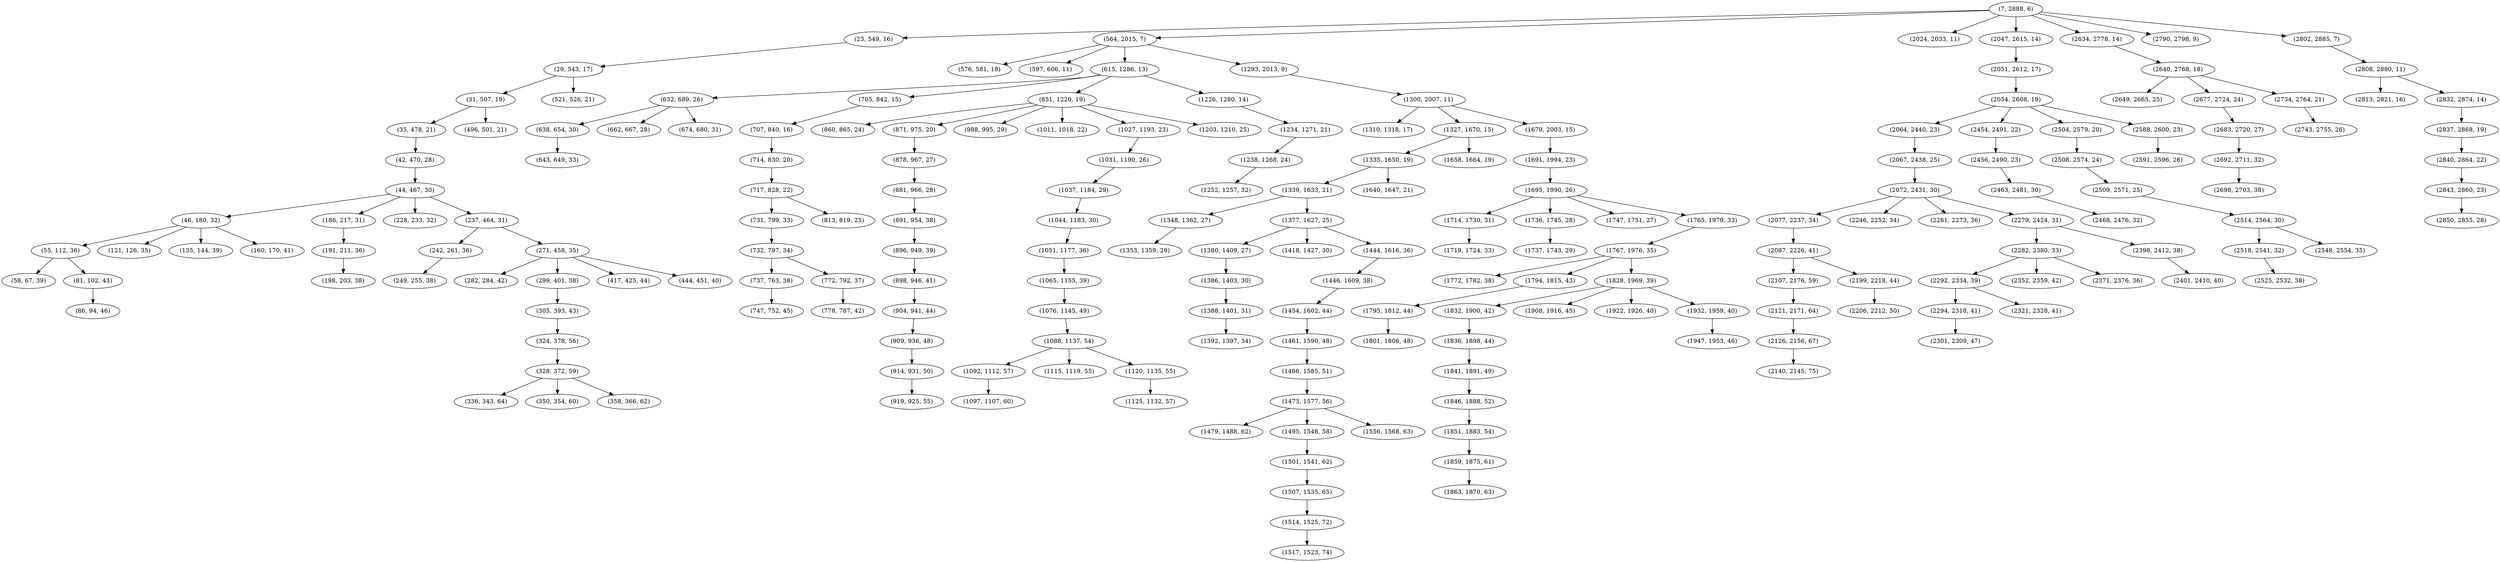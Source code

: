 digraph tree {
    "(7, 2888, 6)";
    "(23, 549, 16)";
    "(29, 543, 17)";
    "(31, 507, 19)";
    "(35, 478, 21)";
    "(42, 470, 28)";
    "(44, 467, 30)";
    "(46, 180, 32)";
    "(55, 112, 36)";
    "(58, 67, 39)";
    "(81, 102, 43)";
    "(86, 94, 46)";
    "(121, 126, 35)";
    "(135, 144, 39)";
    "(160, 170, 41)";
    "(186, 217, 31)";
    "(191, 211, 36)";
    "(198, 203, 38)";
    "(228, 233, 32)";
    "(237, 464, 31)";
    "(242, 261, 36)";
    "(249, 255, 38)";
    "(271, 458, 35)";
    "(282, 284, 42)";
    "(299, 401, 38)";
    "(305, 393, 43)";
    "(324, 378, 56)";
    "(328, 372, 59)";
    "(336, 343, 64)";
    "(350, 354, 60)";
    "(358, 366, 62)";
    "(417, 425, 44)";
    "(444, 451, 40)";
    "(496, 501, 21)";
    "(521, 526, 21)";
    "(564, 2015, 7)";
    "(576, 581, 18)";
    "(597, 606, 11)";
    "(615, 1286, 13)";
    "(632, 689, 26)";
    "(638, 654, 30)";
    "(643, 649, 33)";
    "(662, 667, 28)";
    "(674, 680, 31)";
    "(705, 842, 15)";
    "(707, 840, 16)";
    "(714, 830, 20)";
    "(717, 828, 22)";
    "(731, 799, 33)";
    "(732, 797, 34)";
    "(737, 763, 38)";
    "(747, 752, 45)";
    "(772, 792, 37)";
    "(778, 787, 42)";
    "(813, 819, 25)";
    "(851, 1220, 19)";
    "(860, 865, 24)";
    "(871, 975, 20)";
    "(878, 967, 27)";
    "(881, 966, 28)";
    "(891, 954, 38)";
    "(896, 949, 39)";
    "(898, 946, 41)";
    "(904, 941, 44)";
    "(909, 936, 48)";
    "(914, 931, 50)";
    "(919, 925, 55)";
    "(988, 995, 29)";
    "(1011, 1018, 22)";
    "(1027, 1193, 23)";
    "(1031, 1190, 26)";
    "(1037, 1184, 29)";
    "(1044, 1183, 30)";
    "(1051, 1177, 36)";
    "(1065, 1155, 39)";
    "(1076, 1145, 49)";
    "(1088, 1137, 54)";
    "(1092, 1112, 57)";
    "(1097, 1107, 60)";
    "(1115, 1119, 55)";
    "(1120, 1135, 55)";
    "(1125, 1132, 57)";
    "(1203, 1210, 25)";
    "(1226, 1280, 14)";
    "(1234, 1271, 21)";
    "(1238, 1268, 24)";
    "(1252, 1257, 32)";
    "(1293, 2013, 9)";
    "(1300, 2007, 11)";
    "(1310, 1318, 17)";
    "(1327, 1670, 15)";
    "(1335, 1650, 19)";
    "(1339, 1633, 21)";
    "(1348, 1362, 27)";
    "(1353, 1359, 29)";
    "(1377, 1627, 25)";
    "(1380, 1409, 27)";
    "(1386, 1403, 30)";
    "(1388, 1401, 31)";
    "(1392, 1397, 34)";
    "(1418, 1427, 30)";
    "(1444, 1616, 36)";
    "(1446, 1609, 38)";
    "(1454, 1602, 44)";
    "(1461, 1590, 48)";
    "(1466, 1585, 51)";
    "(1473, 1577, 56)";
    "(1479, 1488, 62)";
    "(1495, 1548, 58)";
    "(1501, 1541, 62)";
    "(1507, 1535, 65)";
    "(1514, 1525, 72)";
    "(1517, 1523, 74)";
    "(1556, 1568, 63)";
    "(1640, 1647, 21)";
    "(1658, 1664, 19)";
    "(1679, 2003, 15)";
    "(1691, 1994, 23)";
    "(1695, 1990, 26)";
    "(1714, 1730, 31)";
    "(1719, 1724, 33)";
    "(1736, 1745, 28)";
    "(1737, 1743, 29)";
    "(1747, 1751, 27)";
    "(1765, 1979, 33)";
    "(1767, 1976, 35)";
    "(1772, 1782, 38)";
    "(1794, 1815, 43)";
    "(1795, 1812, 44)";
    "(1801, 1806, 48)";
    "(1828, 1969, 39)";
    "(1832, 1900, 42)";
    "(1836, 1898, 44)";
    "(1841, 1891, 49)";
    "(1846, 1888, 52)";
    "(1851, 1883, 54)";
    "(1859, 1875, 61)";
    "(1863, 1870, 63)";
    "(1908, 1916, 45)";
    "(1922, 1926, 40)";
    "(1932, 1959, 40)";
    "(1947, 1953, 46)";
    "(2024, 2033, 11)";
    "(2047, 2615, 14)";
    "(2051, 2612, 17)";
    "(2054, 2608, 19)";
    "(2064, 2440, 23)";
    "(2067, 2438, 25)";
    "(2072, 2431, 30)";
    "(2077, 2237, 34)";
    "(2087, 2226, 41)";
    "(2107, 2176, 59)";
    "(2121, 2171, 64)";
    "(2126, 2156, 67)";
    "(2140, 2145, 75)";
    "(2199, 2218, 44)";
    "(2206, 2212, 50)";
    "(2246, 2252, 34)";
    "(2261, 2273, 36)";
    "(2279, 2424, 31)";
    "(2282, 2380, 33)";
    "(2292, 2334, 39)";
    "(2294, 2318, 41)";
    "(2301, 2309, 47)";
    "(2321, 2328, 41)";
    "(2352, 2359, 42)";
    "(2371, 2376, 36)";
    "(2398, 2412, 38)";
    "(2401, 2410, 40)";
    "(2454, 2491, 22)";
    "(2456, 2490, 23)";
    "(2463, 2481, 30)";
    "(2468, 2476, 32)";
    "(2504, 2579, 20)";
    "(2508, 2574, 24)";
    "(2509, 2571, 25)";
    "(2514, 2564, 30)";
    "(2518, 2541, 32)";
    "(2525, 2532, 38)";
    "(2548, 2554, 35)";
    "(2588, 2600, 23)";
    "(2591, 2596, 26)";
    "(2634, 2778, 14)";
    "(2640, 2768, 18)";
    "(2649, 2665, 25)";
    "(2677, 2724, 24)";
    "(2683, 2720, 27)";
    "(2692, 2711, 32)";
    "(2698, 2703, 38)";
    "(2734, 2764, 21)";
    "(2743, 2755, 26)";
    "(2790, 2798, 9)";
    "(2802, 2885, 7)";
    "(2808, 2880, 11)";
    "(2813, 2821, 16)";
    "(2832, 2874, 14)";
    "(2837, 2868, 19)";
    "(2840, 2864, 22)";
    "(2843, 2860, 23)";
    "(2850, 2855, 28)";
    "(7, 2888, 6)" -> "(23, 549, 16)";
    "(7, 2888, 6)" -> "(564, 2015, 7)";
    "(7, 2888, 6)" -> "(2024, 2033, 11)";
    "(7, 2888, 6)" -> "(2047, 2615, 14)";
    "(7, 2888, 6)" -> "(2634, 2778, 14)";
    "(7, 2888, 6)" -> "(2790, 2798, 9)";
    "(7, 2888, 6)" -> "(2802, 2885, 7)";
    "(23, 549, 16)" -> "(29, 543, 17)";
    "(29, 543, 17)" -> "(31, 507, 19)";
    "(29, 543, 17)" -> "(521, 526, 21)";
    "(31, 507, 19)" -> "(35, 478, 21)";
    "(31, 507, 19)" -> "(496, 501, 21)";
    "(35, 478, 21)" -> "(42, 470, 28)";
    "(42, 470, 28)" -> "(44, 467, 30)";
    "(44, 467, 30)" -> "(46, 180, 32)";
    "(44, 467, 30)" -> "(186, 217, 31)";
    "(44, 467, 30)" -> "(228, 233, 32)";
    "(44, 467, 30)" -> "(237, 464, 31)";
    "(46, 180, 32)" -> "(55, 112, 36)";
    "(46, 180, 32)" -> "(121, 126, 35)";
    "(46, 180, 32)" -> "(135, 144, 39)";
    "(46, 180, 32)" -> "(160, 170, 41)";
    "(55, 112, 36)" -> "(58, 67, 39)";
    "(55, 112, 36)" -> "(81, 102, 43)";
    "(81, 102, 43)" -> "(86, 94, 46)";
    "(186, 217, 31)" -> "(191, 211, 36)";
    "(191, 211, 36)" -> "(198, 203, 38)";
    "(237, 464, 31)" -> "(242, 261, 36)";
    "(237, 464, 31)" -> "(271, 458, 35)";
    "(242, 261, 36)" -> "(249, 255, 38)";
    "(271, 458, 35)" -> "(282, 284, 42)";
    "(271, 458, 35)" -> "(299, 401, 38)";
    "(271, 458, 35)" -> "(417, 425, 44)";
    "(271, 458, 35)" -> "(444, 451, 40)";
    "(299, 401, 38)" -> "(305, 393, 43)";
    "(305, 393, 43)" -> "(324, 378, 56)";
    "(324, 378, 56)" -> "(328, 372, 59)";
    "(328, 372, 59)" -> "(336, 343, 64)";
    "(328, 372, 59)" -> "(350, 354, 60)";
    "(328, 372, 59)" -> "(358, 366, 62)";
    "(564, 2015, 7)" -> "(576, 581, 18)";
    "(564, 2015, 7)" -> "(597, 606, 11)";
    "(564, 2015, 7)" -> "(615, 1286, 13)";
    "(564, 2015, 7)" -> "(1293, 2013, 9)";
    "(615, 1286, 13)" -> "(632, 689, 26)";
    "(615, 1286, 13)" -> "(705, 842, 15)";
    "(615, 1286, 13)" -> "(851, 1220, 19)";
    "(615, 1286, 13)" -> "(1226, 1280, 14)";
    "(632, 689, 26)" -> "(638, 654, 30)";
    "(632, 689, 26)" -> "(662, 667, 28)";
    "(632, 689, 26)" -> "(674, 680, 31)";
    "(638, 654, 30)" -> "(643, 649, 33)";
    "(705, 842, 15)" -> "(707, 840, 16)";
    "(707, 840, 16)" -> "(714, 830, 20)";
    "(714, 830, 20)" -> "(717, 828, 22)";
    "(717, 828, 22)" -> "(731, 799, 33)";
    "(717, 828, 22)" -> "(813, 819, 25)";
    "(731, 799, 33)" -> "(732, 797, 34)";
    "(732, 797, 34)" -> "(737, 763, 38)";
    "(732, 797, 34)" -> "(772, 792, 37)";
    "(737, 763, 38)" -> "(747, 752, 45)";
    "(772, 792, 37)" -> "(778, 787, 42)";
    "(851, 1220, 19)" -> "(860, 865, 24)";
    "(851, 1220, 19)" -> "(871, 975, 20)";
    "(851, 1220, 19)" -> "(988, 995, 29)";
    "(851, 1220, 19)" -> "(1011, 1018, 22)";
    "(851, 1220, 19)" -> "(1027, 1193, 23)";
    "(851, 1220, 19)" -> "(1203, 1210, 25)";
    "(871, 975, 20)" -> "(878, 967, 27)";
    "(878, 967, 27)" -> "(881, 966, 28)";
    "(881, 966, 28)" -> "(891, 954, 38)";
    "(891, 954, 38)" -> "(896, 949, 39)";
    "(896, 949, 39)" -> "(898, 946, 41)";
    "(898, 946, 41)" -> "(904, 941, 44)";
    "(904, 941, 44)" -> "(909, 936, 48)";
    "(909, 936, 48)" -> "(914, 931, 50)";
    "(914, 931, 50)" -> "(919, 925, 55)";
    "(1027, 1193, 23)" -> "(1031, 1190, 26)";
    "(1031, 1190, 26)" -> "(1037, 1184, 29)";
    "(1037, 1184, 29)" -> "(1044, 1183, 30)";
    "(1044, 1183, 30)" -> "(1051, 1177, 36)";
    "(1051, 1177, 36)" -> "(1065, 1155, 39)";
    "(1065, 1155, 39)" -> "(1076, 1145, 49)";
    "(1076, 1145, 49)" -> "(1088, 1137, 54)";
    "(1088, 1137, 54)" -> "(1092, 1112, 57)";
    "(1088, 1137, 54)" -> "(1115, 1119, 55)";
    "(1088, 1137, 54)" -> "(1120, 1135, 55)";
    "(1092, 1112, 57)" -> "(1097, 1107, 60)";
    "(1120, 1135, 55)" -> "(1125, 1132, 57)";
    "(1226, 1280, 14)" -> "(1234, 1271, 21)";
    "(1234, 1271, 21)" -> "(1238, 1268, 24)";
    "(1238, 1268, 24)" -> "(1252, 1257, 32)";
    "(1293, 2013, 9)" -> "(1300, 2007, 11)";
    "(1300, 2007, 11)" -> "(1310, 1318, 17)";
    "(1300, 2007, 11)" -> "(1327, 1670, 15)";
    "(1300, 2007, 11)" -> "(1679, 2003, 15)";
    "(1327, 1670, 15)" -> "(1335, 1650, 19)";
    "(1327, 1670, 15)" -> "(1658, 1664, 19)";
    "(1335, 1650, 19)" -> "(1339, 1633, 21)";
    "(1335, 1650, 19)" -> "(1640, 1647, 21)";
    "(1339, 1633, 21)" -> "(1348, 1362, 27)";
    "(1339, 1633, 21)" -> "(1377, 1627, 25)";
    "(1348, 1362, 27)" -> "(1353, 1359, 29)";
    "(1377, 1627, 25)" -> "(1380, 1409, 27)";
    "(1377, 1627, 25)" -> "(1418, 1427, 30)";
    "(1377, 1627, 25)" -> "(1444, 1616, 36)";
    "(1380, 1409, 27)" -> "(1386, 1403, 30)";
    "(1386, 1403, 30)" -> "(1388, 1401, 31)";
    "(1388, 1401, 31)" -> "(1392, 1397, 34)";
    "(1444, 1616, 36)" -> "(1446, 1609, 38)";
    "(1446, 1609, 38)" -> "(1454, 1602, 44)";
    "(1454, 1602, 44)" -> "(1461, 1590, 48)";
    "(1461, 1590, 48)" -> "(1466, 1585, 51)";
    "(1466, 1585, 51)" -> "(1473, 1577, 56)";
    "(1473, 1577, 56)" -> "(1479, 1488, 62)";
    "(1473, 1577, 56)" -> "(1495, 1548, 58)";
    "(1473, 1577, 56)" -> "(1556, 1568, 63)";
    "(1495, 1548, 58)" -> "(1501, 1541, 62)";
    "(1501, 1541, 62)" -> "(1507, 1535, 65)";
    "(1507, 1535, 65)" -> "(1514, 1525, 72)";
    "(1514, 1525, 72)" -> "(1517, 1523, 74)";
    "(1679, 2003, 15)" -> "(1691, 1994, 23)";
    "(1691, 1994, 23)" -> "(1695, 1990, 26)";
    "(1695, 1990, 26)" -> "(1714, 1730, 31)";
    "(1695, 1990, 26)" -> "(1736, 1745, 28)";
    "(1695, 1990, 26)" -> "(1747, 1751, 27)";
    "(1695, 1990, 26)" -> "(1765, 1979, 33)";
    "(1714, 1730, 31)" -> "(1719, 1724, 33)";
    "(1736, 1745, 28)" -> "(1737, 1743, 29)";
    "(1765, 1979, 33)" -> "(1767, 1976, 35)";
    "(1767, 1976, 35)" -> "(1772, 1782, 38)";
    "(1767, 1976, 35)" -> "(1794, 1815, 43)";
    "(1767, 1976, 35)" -> "(1828, 1969, 39)";
    "(1794, 1815, 43)" -> "(1795, 1812, 44)";
    "(1795, 1812, 44)" -> "(1801, 1806, 48)";
    "(1828, 1969, 39)" -> "(1832, 1900, 42)";
    "(1828, 1969, 39)" -> "(1908, 1916, 45)";
    "(1828, 1969, 39)" -> "(1922, 1926, 40)";
    "(1828, 1969, 39)" -> "(1932, 1959, 40)";
    "(1832, 1900, 42)" -> "(1836, 1898, 44)";
    "(1836, 1898, 44)" -> "(1841, 1891, 49)";
    "(1841, 1891, 49)" -> "(1846, 1888, 52)";
    "(1846, 1888, 52)" -> "(1851, 1883, 54)";
    "(1851, 1883, 54)" -> "(1859, 1875, 61)";
    "(1859, 1875, 61)" -> "(1863, 1870, 63)";
    "(1932, 1959, 40)" -> "(1947, 1953, 46)";
    "(2047, 2615, 14)" -> "(2051, 2612, 17)";
    "(2051, 2612, 17)" -> "(2054, 2608, 19)";
    "(2054, 2608, 19)" -> "(2064, 2440, 23)";
    "(2054, 2608, 19)" -> "(2454, 2491, 22)";
    "(2054, 2608, 19)" -> "(2504, 2579, 20)";
    "(2054, 2608, 19)" -> "(2588, 2600, 23)";
    "(2064, 2440, 23)" -> "(2067, 2438, 25)";
    "(2067, 2438, 25)" -> "(2072, 2431, 30)";
    "(2072, 2431, 30)" -> "(2077, 2237, 34)";
    "(2072, 2431, 30)" -> "(2246, 2252, 34)";
    "(2072, 2431, 30)" -> "(2261, 2273, 36)";
    "(2072, 2431, 30)" -> "(2279, 2424, 31)";
    "(2077, 2237, 34)" -> "(2087, 2226, 41)";
    "(2087, 2226, 41)" -> "(2107, 2176, 59)";
    "(2087, 2226, 41)" -> "(2199, 2218, 44)";
    "(2107, 2176, 59)" -> "(2121, 2171, 64)";
    "(2121, 2171, 64)" -> "(2126, 2156, 67)";
    "(2126, 2156, 67)" -> "(2140, 2145, 75)";
    "(2199, 2218, 44)" -> "(2206, 2212, 50)";
    "(2279, 2424, 31)" -> "(2282, 2380, 33)";
    "(2279, 2424, 31)" -> "(2398, 2412, 38)";
    "(2282, 2380, 33)" -> "(2292, 2334, 39)";
    "(2282, 2380, 33)" -> "(2352, 2359, 42)";
    "(2282, 2380, 33)" -> "(2371, 2376, 36)";
    "(2292, 2334, 39)" -> "(2294, 2318, 41)";
    "(2292, 2334, 39)" -> "(2321, 2328, 41)";
    "(2294, 2318, 41)" -> "(2301, 2309, 47)";
    "(2398, 2412, 38)" -> "(2401, 2410, 40)";
    "(2454, 2491, 22)" -> "(2456, 2490, 23)";
    "(2456, 2490, 23)" -> "(2463, 2481, 30)";
    "(2463, 2481, 30)" -> "(2468, 2476, 32)";
    "(2504, 2579, 20)" -> "(2508, 2574, 24)";
    "(2508, 2574, 24)" -> "(2509, 2571, 25)";
    "(2509, 2571, 25)" -> "(2514, 2564, 30)";
    "(2514, 2564, 30)" -> "(2518, 2541, 32)";
    "(2514, 2564, 30)" -> "(2548, 2554, 35)";
    "(2518, 2541, 32)" -> "(2525, 2532, 38)";
    "(2588, 2600, 23)" -> "(2591, 2596, 26)";
    "(2634, 2778, 14)" -> "(2640, 2768, 18)";
    "(2640, 2768, 18)" -> "(2649, 2665, 25)";
    "(2640, 2768, 18)" -> "(2677, 2724, 24)";
    "(2640, 2768, 18)" -> "(2734, 2764, 21)";
    "(2677, 2724, 24)" -> "(2683, 2720, 27)";
    "(2683, 2720, 27)" -> "(2692, 2711, 32)";
    "(2692, 2711, 32)" -> "(2698, 2703, 38)";
    "(2734, 2764, 21)" -> "(2743, 2755, 26)";
    "(2802, 2885, 7)" -> "(2808, 2880, 11)";
    "(2808, 2880, 11)" -> "(2813, 2821, 16)";
    "(2808, 2880, 11)" -> "(2832, 2874, 14)";
    "(2832, 2874, 14)" -> "(2837, 2868, 19)";
    "(2837, 2868, 19)" -> "(2840, 2864, 22)";
    "(2840, 2864, 22)" -> "(2843, 2860, 23)";
    "(2843, 2860, 23)" -> "(2850, 2855, 28)";
}
